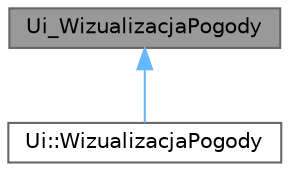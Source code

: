 digraph "Ui_WizualizacjaPogody"
{
 // LATEX_PDF_SIZE
  bgcolor="transparent";
  edge [fontname=Helvetica,fontsize=10,labelfontname=Helvetica,labelfontsize=10];
  node [fontname=Helvetica,fontsize=10,shape=box,height=0.2,width=0.4];
  Node1 [id="Node000001",label="Ui_WizualizacjaPogody",height=0.2,width=0.4,color="gray40", fillcolor="grey60", style="filled", fontcolor="black",tooltip=" "];
  Node1 -> Node2 [id="edge1_Node000001_Node000002",dir="back",color="steelblue1",style="solid",tooltip=" "];
  Node2 [id="Node000002",label="Ui::WizualizacjaPogody",height=0.2,width=0.4,color="gray40", fillcolor="white", style="filled",URL="$class_ui_1_1_wizualizacja_pogody.html",tooltip=" "];
}
